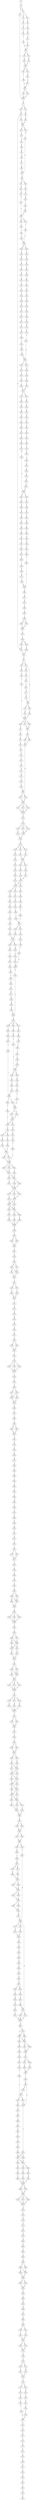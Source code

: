 strict digraph  {
	S0 -> S1 [ label = G ];
	S1 -> S2 [ label = A ];
	S1 -> S3 [ label = Q ];
	S2 -> S4 [ label = K ];
	S3 -> S5 [ label = E ];
	S3 -> S6 [ label = S ];
	S4 -> S7 [ label = K ];
	S5 -> S8 [ label = E ];
	S6 -> S9 [ label = G ];
	S7 -> S10 [ label = V ];
	S7 -> S11 [ label = A ];
	S8 -> S12 [ label = T ];
	S9 -> S13 [ label = L ];
	S10 -> S14 [ label = R ];
	S11 -> S15 [ label = K ];
	S12 -> S16 [ label = C ];
	S13 -> S17 [ label = E ];
	S14 -> S18 [ label = R ];
	S14 -> S19 [ label = I ];
	S15 -> S20 [ label = R ];
	S16 -> S21 [ label = S ];
	S17 -> S22 [ label = S ];
	S18 -> S23 [ label = V ];
	S19 -> S24 [ label = D ];
	S20 -> S24 [ label = D ];
	S21 -> S25 [ label = D ];
	S22 -> S26 [ label = R ];
	S23 -> S27 [ label = P ];
	S24 -> S28 [ label = L ];
	S24 -> S29 [ label = P ];
	S25 -> S30 [ label = N ];
	S25 -> S31 [ label = R ];
	S26 -> S25 [ label = D ];
	S27 -> S32 [ label = Q ];
	S27 -> S33 [ label = G ];
	S28 -> S34 [ label = E ];
	S29 -> S35 [ label = G ];
	S30 -> S36 [ label = R ];
	S31 -> S37 [ label = Q ];
	S32 -> S38 [ label = E ];
	S33 -> S39 [ label = D ];
	S33 -> S40 [ label = D ];
	S34 -> S41 [ label = D ];
	S35 -> S42 [ label = E ];
	S36 -> S43 [ label = D ];
	S37 -> S43 [ label = D ];
	S38 -> S44 [ label = G ];
	S39 -> S45 [ label = S ];
	S40 -> S46 [ label = S ];
	S40 -> S47 [ label = A ];
	S41 -> S48 [ label = P ];
	S42 -> S49 [ label = N ];
	S43 -> S50 [ label = R ];
	S43 -> S51 [ label = G ];
	S44 -> S52 [ label = A ];
	S45 -> S53 [ label = Q ];
	S46 -> S54 [ label = S ];
	S47 -> S55 [ label = N ];
	S48 -> S56 [ label = K ];
	S49 -> S57 [ label = A ];
	S49 -> S58 [ label = C ];
	S50 -> S59 [ label = L ];
	S51 -> S60 [ label = G ];
	S52 -> S61 [ label = G ];
	S53 -> S62 [ label = P ];
	S54 -> S61 [ label = G ];
	S55 -> S61 [ label = G ];
	S56 -> S63 [ label = A ];
	S57 -> S64 [ label = N ];
	S58 -> S65 [ label = T ];
	S59 -> S66 [ label = E ];
	S60 -> S67 [ label = M ];
	S61 -> S68 [ label = D ];
	S61 -> S69 [ label = R ];
	S61 -> S70 [ label = S ];
	S62 -> S71 [ label = A ];
	S63 -> S72 [ label = L ];
	S64 -> S73 [ label = Q ];
	S65 -> S74 [ label = G ];
	S66 -> S75 [ label = I ];
	S66 -> S76 [ label = V ];
	S67 -> S66 [ label = E ];
	S68 -> S77 [ label = L ];
	S69 -> S78 [ label = G ];
	S70 -> S78 [ label = G ];
	S71 -> S79 [ label = A ];
	S72 -> S80 [ label = D ];
	S73 -> S81 [ label = N ];
	S74 -> S82 [ label = Q ];
	S75 -> S4 [ label = K ];
	S76 -> S4 [ label = K ];
	S77 -> S83 [ label = P ];
	S78 -> S84 [ label = I ];
	S79 -> S40 [ label = D ];
	S80 -> S42 [ label = E ];
	S81 -> S85 [ label = G ];
	S82 -> S86 [ label = S ];
	S83 -> S87 [ label = E ];
	S84 -> S88 [ label = N ];
	S84 -> S89 [ label = S ];
	S85 -> S90 [ label = S ];
	S85 -> S91 [ label = D ];
	S86 -> S92 [ label = Q ];
	S87 -> S93 [ label = G ];
	S88 -> S94 [ label = I ];
	S89 -> S94 [ label = I ];
	S90 -> S95 [ label = L ];
	S91 -> S96 [ label = V ];
	S92 -> S85 [ label = G ];
	S93 -> S97 [ label = T ];
	S94 -> S98 [ label = E ];
	S95 -> S99 [ label = V ];
	S96 -> S100 [ label = C ];
	S97 -> S101 [ label = S ];
	S98 -> S102 [ label = G ];
	S98 -> S103 [ label = A ];
	S99 -> S104 [ label = T ];
	S100 -> S105 [ label = H ];
	S100 -> S106 [ label = P ];
	S101 -> S107 [ label = E ];
	S102 -> S108 [ label = F ];
	S103 -> S108 [ label = F ];
	S104 -> S100 [ label = C ];
	S105 -> S109 [ label = A ];
	S106 -> S110 [ label = P ];
	S107 -> S111 [ label = G ];
	S108 -> S112 [ label = G ];
	S108 -> S113 [ label = T ];
	S108 -> S114 [ label = N ];
	S109 -> S115 [ label = Q ];
	S110 -> S116 [ label = E ];
	S111 -> S117 [ label = M ];
	S112 -> S118 [ label = Q ];
	S113 -> S118 [ label = Q ];
	S114 -> S118 [ label = Q ];
	S115 -> S119 [ label = S ];
	S116 -> S120 [ label = P ];
	S117 -> S121 [ label = A ];
	S118 -> S122 [ label = E ];
	S119 -> S123 [ label = C ];
	S120 -> S124 [ label = H ];
	S121 -> S125 [ label = G ];
	S122 -> S126 [ label = L ];
	S123 -> S127 [ label = P ];
	S124 -> S128 [ label = R ];
	S125 -> S129 [ label = L ];
	S126 -> S130 [ label = R ];
	S126 -> S131 [ label = N ];
	S126 -> S132 [ label = T ];
	S127 -> S133 [ label = A ];
	S128 -> S134 [ label = L ];
	S129 -> S98 [ label = E ];
	S130 -> S135 [ label = D ];
	S131 -> S136 [ label = E ];
	S132 -> S136 [ label = E ];
	S133 -> S137 [ label = G ];
	S134 -> S138 [ label = Y ];
	S135 -> S139 [ label = L ];
	S136 -> S139 [ label = L ];
	S137 -> S140 [ label = A ];
	S138 -> S141 [ label = Q ];
	S139 -> S142 [ label = E ];
	S140 -> S143 [ label = Q ];
	S141 -> S144 [ label = G ];
	S142 -> S145 [ label = M ];
	S142 -> S146 [ label = D ];
	S142 -> S147 [ label = E ];
	S143 -> S148 [ label = A ];
	S144 -> S149 [ label = Q ];
	S145 -> S150 [ label = A ];
	S146 -> S151 [ label = R ];
	S147 -> S152 [ label = T ];
	S148 -> S153 [ label = R ];
	S149 -> S154 [ label = G ];
	S150 -> S155 [ label = L ];
	S151 -> S156 [ label = V ];
	S152 -> S156 [ label = V ];
	S153 -> S157 [ label = F ];
	S154 -> S158 [ label = P ];
	S155 -> S159 [ label = S ];
	S156 -> S160 [ label = K ];
	S156 -> S161 [ label = R ];
	S157 -> S162 [ label = S ];
	S158 -> S163 [ label = Q ];
	S159 -> S164 [ label = N ];
	S160 -> S165 [ label = D ];
	S161 -> S166 [ label = K ];
	S162 -> S167 [ label = I ];
	S163 -> S168 [ label = G ];
	S164 -> S169 [ label = G ];
	S165 -> S170 [ label = C ];
	S166 -> S171 [ label = R ];
	S167 -> S172 [ label = S ];
	S168 -> S173 [ label = H ];
	S169 -> S174 [ label = G ];
	S170 -> S175 [ label = R ];
	S171 -> S175 [ label = R ];
	S172 -> S176 [ label = E ];
	S173 -> S177 [ label = E ];
	S174 -> S178 [ label = A ];
	S175 -> S179 [ label = R ];
	S175 -> S178 [ label = A ];
	S176 -> S180 [ label = T ];
	S177 -> S181 [ label = E ];
	S178 -> S182 [ label = G ];
	S178 -> S183 [ label = S ];
	S179 -> S184 [ label = A ];
	S180 -> S185 [ label = N ];
	S181 -> S186 [ label = R ];
	S182 -> S187 [ label = S ];
	S183 -> S188 [ label = R ];
	S184 -> S189 [ label = A ];
	S185 -> S190 [ label = H ];
	S186 -> S191 [ label = A ];
	S186 -> S192 [ label = T ];
	S187 -> S193 [ label = E ];
	S188 -> S194 [ label = A ];
	S189 -> S195 [ label = S ];
	S190 -> S196 [ label = S ];
	S191 -> S197 [ label = P ];
	S192 -> S198 [ label = Q ];
	S193 -> S199 [ label = P ];
	S194 -> S200 [ label = V ];
	S195 -> S201 [ label = Q ];
	S196 -> S186 [ label = R ];
	S197 -> S202 [ label = C ];
	S198 -> S203 [ label = A ];
	S199 -> S204 [ label = P ];
	S200 -> S205 [ label = E ];
	S201 -> S206 [ label = Q ];
	S202 -> S207 [ label = V ];
	S203 -> S208 [ label = L ];
	S204 -> S209 [ label = L ];
	S205 -> S210 [ label = E ];
	S206 -> S211 [ label = E ];
	S207 -> S212 [ label = I ];
	S208 -> S213 [ label = S ];
	S209 -> S211 [ label = E ];
	S210 -> S214 [ label = P ];
	S211 -> S215 [ label = P ];
	S211 -> S216 [ label = E ];
	S212 -> S217 [ label = Q ];
	S213 -> S217 [ label = Q ];
	S214 -> S218 [ label = G ];
	S215 -> S219 [ label = P ];
	S216 -> S220 [ label = A ];
	S217 -> S221 [ label = I ];
	S217 -> S222 [ label = G ];
	S218 -> S223 [ label = S ];
	S219 -> S224 [ label = L ];
	S220 -> S225 [ label = A ];
	S221 -> S226 [ label = P ];
	S222 -> S227 [ label = S ];
	S223 -> S225 [ label = A ];
	S224 -> S228 [ label = P ];
	S225 -> S229 [ label = G ];
	S225 -> S230 [ label = K ];
	S226 -> S231 [ label = S ];
	S227 -> S232 [ label = Q ];
	S228 -> S233 [ label = L ];
	S229 -> S234 [ label = R ];
	S230 -> S235 [ label = D ];
	S231 -> S236 [ label = S ];
	S232 -> S237 [ label = P ];
	S233 -> S238 [ label = E ];
	S234 -> S239 [ label = R ];
	S235 -> S240 [ label = C ];
	S236 -> S241 [ label = Q ];
	S237 -> S242 [ label = H ];
	S238 -> S243 [ label = E ];
	S239 -> S244 [ label = W ];
	S240 -> S245 [ label = A ];
	S241 -> S246 [ label = I ];
	S242 -> S247 [ label = G ];
	S243 -> S248 [ label = E ];
	S244 -> S238 [ label = E ];
	S245 -> S249 [ label = L ];
	S246 -> S250 [ label = M ];
	S247 -> S251 [ label = Q ];
	S248 -> S252 [ label = E ];
	S249 -> S253 [ label = N ];
	S250 -> S254 [ label = S ];
	S251 -> S255 [ label = A ];
	S252 -> S256 [ label = A ];
	S252 -> S257 [ label = E ];
	S252 -> S258 [ label = R ];
	S253 -> S259 [ label = S ];
	S254 -> S260 [ label = S ];
	S255 -> S261 [ label = T ];
	S256 -> S262 [ label = Y ];
	S257 -> S263 [ label = Q ];
	S258 -> S264 [ label = A ];
	S259 -> S265 [ label = S ];
	S260 -> S266 [ label = S ];
	S261 -> S267 [ label = L ];
	S262 -> S268 [ label = A ];
	S263 -> S269 [ label = P ];
	S264 -> S270 [ label = P ];
	S265 -> S271 [ label = A ];
	S266 -> S272 [ label = K ];
	S267 -> S273 [ label = G ];
	S268 -> S274 [ label = S ];
	S269 -> S275 [ label = P ];
	S270 -> S276 [ label = S ];
	S271 -> S277 [ label = H ];
	S272 -> S278 [ label = M ];
	S273 -> S279 [ label = M ];
	S274 -> S280 [ label = F ];
	S275 -> S281 [ label = S ];
	S276 -> S282 [ label = P ];
	S277 -> S283 [ label = K ];
	S278 -> S284 [ label = E ];
	S279 -> S285 [ label = Q ];
	S280 -> S286 [ label = T ];
	S281 -> S287 [ label = S ];
	S282 -> S288 [ label = E ];
	S282 -> S289 [ label = D ];
	S283 -> S290 [ label = N ];
	S284 -> S291 [ label = G ];
	S284 -> S292 [ label = S ];
	S285 -> S293 [ label = A ];
	S286 -> S294 [ label = C ];
	S286 -> S295 [ label = T ];
	S287 -> S296 [ label = T ];
	S288 -> S297 [ label = V ];
	S289 -> S298 [ label = G ];
	S290 -> S299 [ label = D ];
	S291 -> S300 [ label = L ];
	S292 -> S301 [ label = L ];
	S293 -> S302 [ label = G ];
	S294 -> S303 [ label = P ];
	S295 -> S304 [ label = D ];
	S296 -> S305 [ label = T ];
	S297 -> S306 [ label = K ];
	S298 -> S307 [ label = D ];
	S299 -> S248 [ label = E ];
	S300 -> S308 [ label = N ];
	S301 -> S309 [ label = P ];
	S302 -> S310 [ label = E ];
	S303 -> S311 [ label = P ];
	S304 -> S312 [ label = M ];
	S304 -> S313 [ label = P ];
	S305 -> S282 [ label = P ];
	S306 -> S314 [ label = L ];
	S307 -> S315 [ label = L ];
	S308 -> S316 [ label = S ];
	S309 -> S317 [ label = G ];
	S310 -> S318 [ label = G ];
	S311 -> S319 [ label = E ];
	S312 -> S320 [ label = K ];
	S313 -> S320 [ label = K ];
	S314 -> S286 [ label = T ];
	S315 -> S321 [ label = A ];
	S316 -> S322 [ label = H ];
	S317 -> S323 [ label = E ];
	S318 -> S324 [ label = Q ];
	S319 -> S325 [ label = P ];
	S319 -> S326 [ label = S ];
	S320 -> S327 [ label = G ];
	S320 -> S311 [ label = P ];
	S321 -> S304 [ label = D ];
	S322 -> S328 [ label = S ];
	S323 -> S329 [ label = Q ];
	S324 -> S284 [ label = E ];
	S325 -> S330 [ label = P ];
	S326 -> S331 [ label = T ];
	S327 -> S332 [ label = G ];
	S328 -> S333 [ label = T ];
	S329 -> S334 [ label = T ];
	S330 -> S335 [ label = C ];
	S331 -> S336 [ label = G ];
	S332 -> S337 [ label = A ];
	S333 -> S338 [ label = S ];
	S334 -> S339 [ label = V ];
	S335 -> S340 [ label = P ];
	S336 -> S340 [ label = P ];
	S337 -> S341 [ label = D ];
	S338 -> S342 [ label = A ];
	S339 -> S343 [ label = A ];
	S340 -> S344 [ label = F ];
	S340 -> S345 [ label = A ];
	S341 -> S346 [ label = L ];
	S342 -> S347 [ label = D ];
	S343 -> S348 [ label = R ];
	S344 -> S349 [ label = L ];
	S345 -> S349 [ label = L ];
	S346 -> S349 [ label = L ];
	S347 -> S350 [ label = I ];
	S348 -> S351 [ label = Q ];
	S349 -> S352 [ label = N ];
	S349 -> S353 [ label = S ];
	S349 -> S354 [ label = C ];
	S350 -> S355 [ label = E ];
	S351 -> S356 [ label = S ];
	S352 -> S357 [ label = S ];
	S353 -> S357 [ label = S ];
	S354 -> S358 [ label = T ];
	S355 -> S359 [ label = D ];
	S356 -> S360 [ label = L ];
	S357 -> S361 [ label = P ];
	S357 -> S362 [ label = S ];
	S358 -> S361 [ label = P ];
	S359 -> S363 [ label = S ];
	S360 -> S364 [ label = E ];
	S361 -> S365 [ label = L ];
	S361 -> S366 [ label = T ];
	S362 -> S367 [ label = A ];
	S363 -> S368 [ label = K ];
	S364 -> S369 [ label = S ];
	S365 -> S370 [ label = R ];
	S366 -> S370 [ label = R ];
	S367 -> S370 [ label = R ];
	S368 -> S371 [ label = Q ];
	S369 -> S372 [ label = V ];
	S370 -> S373 [ label = T ];
	S370 -> S374 [ label = L ];
	S370 -> S375 [ label = A ];
	S371 -> S376 [ label = T ];
	S372 -> S377 [ label = E ];
	S373 -> S378 [ label = L ];
	S374 -> S379 [ label = P ];
	S375 -> S379 [ label = P ];
	S376 -> S364 [ label = E ];
	S377 -> S380 [ label = S ];
	S378 -> S381 [ label = N ];
	S379 -> S381 [ label = N ];
	S379 -> S382 [ label = G ];
	S380 -> S383 [ label = L ];
	S381 -> S384 [ label = P ];
	S381 -> S385 [ label = Q ];
	S382 -> S385 [ label = Q ];
	S383 -> S386 [ label = I ];
	S384 -> S387 [ label = L ];
	S385 -> S388 [ label = T ];
	S385 -> S389 [ label = P ];
	S386 -> S390 [ label = Q ];
	S386 -> S391 [ label = E ];
	S387 -> S392 [ label = P ];
	S388 -> S393 [ label = A ];
	S389 -> S394 [ label = V ];
	S390 -> S395 [ label = E ];
	S391 -> S395 [ label = E ];
	S392 -> S396 [ label = S ];
	S393 -> S396 [ label = S ];
	S394 -> S396 [ label = S ];
	S395 -> S397 [ label = L ];
	S396 -> S398 [ label = Q ];
	S397 -> S399 [ label = L ];
	S398 -> S400 [ label = P ];
	S399 -> S401 [ label = E ];
	S399 -> S402 [ label = D ];
	S400 -> S403 [ label = F ];
	S400 -> S404 [ label = Y ];
	S401 -> S405 [ label = E ];
	S402 -> S18 [ label = R ];
	S403 -> S406 [ label = T ];
	S404 -> S406 [ label = T ];
	S405 -> S23 [ label = V ];
	S406 -> S407 [ label = G ];
	S407 -> S408 [ label = P ];
	S408 -> S409 [ label = F ];
	S409 -> S410 [ label = M ];
	S409 -> S411 [ label = V ];
	S410 -> S412 [ label = A ];
	S410 -> S413 [ label = V ];
	S411 -> S412 [ label = A ];
	S412 -> S414 [ label = V ];
	S413 -> S414 [ label = V ];
	S414 -> S415 [ label = L ];
	S415 -> S416 [ label = F ];
	S415 -> S417 [ label = L ];
	S416 -> S418 [ label = A ];
	S417 -> S419 [ label = T ];
	S418 -> S420 [ label = K ];
	S419 -> S420 [ label = K ];
	S420 -> S421 [ label = L ];
	S421 -> S422 [ label = E ];
	S422 -> S423 [ label = N ];
	S423 -> S424 [ label = M ];
	S424 -> S425 [ label = L ];
	S425 -> S426 [ label = Q ];
	S426 -> S427 [ label = N ];
	S427 -> S428 [ label = S ];
	S428 -> S429 [ label = V ];
	S428 -> S430 [ label = L ];
	S429 -> S431 [ label = Y ];
	S430 -> S431 [ label = Y ];
	S431 -> S432 [ label = V ];
	S432 -> S433 [ label = N ];
	S433 -> S434 [ label = F ];
	S433 -> S435 [ label = I ];
	S433 -> S436 [ label = V ];
	S434 -> S437 [ label = L ];
	S435 -> S437 [ label = L ];
	S436 -> S437 [ label = L ];
	S437 -> S438 [ label = L ];
	S438 -> S439 [ label = T ];
	S439 -> S440 [ label = G ];
	S440 -> S441 [ label = L ];
	S440 -> S442 [ label = I ];
	S441 -> S443 [ label = V ];
	S442 -> S443 [ label = V ];
	S442 -> S444 [ label = L ];
	S443 -> S445 [ label = A ];
	S444 -> S445 [ label = A ];
	S445 -> S446 [ label = Q ];
	S446 -> S447 [ label = L ];
	S447 -> S448 [ label = A ];
	S448 -> S449 [ label = C ];
	S449 -> S450 [ label = H ];
	S449 -> S451 [ label = Y ];
	S450 -> S452 [ label = P ];
	S451 -> S452 [ label = P ];
	S452 -> S453 [ label = Q ];
	S453 -> S454 [ label = P ];
	S454 -> S455 [ label = L ];
	S455 -> S456 [ label = L ];
	S456 -> S457 [ label = R ];
	S457 -> S458 [ label = S ];
	S458 -> S459 [ label = F ];
	S459 -> S460 [ label = L ];
	S460 -> S461 [ label = L ];
	S461 -> S462 [ label = N ];
	S462 -> S463 [ label = T ];
	S463 -> S464 [ label = N ];
	S464 -> S465 [ label = M ];
	S465 -> S466 [ label = V ];
	S466 -> S467 [ label = F ];
	S467 -> S468 [ label = Q ];
	S468 -> S469 [ label = P ];
	S469 -> S470 [ label = S ];
	S470 -> S471 [ label = V ];
	S471 -> S472 [ label = K ];
	S472 -> S473 [ label = S ];
	S473 -> S474 [ label = L ];
	S474 -> S475 [ label = L ];
	S474 -> S476 [ label = I ];
	S475 -> S477 [ label = Q ];
	S476 -> S477 [ label = Q ];
	S477 -> S478 [ label = V ];
	S478 -> S479 [ label = L ];
	S479 -> S480 [ label = G ];
	S480 -> S481 [ label = S ];
	S481 -> S482 [ label = V ];
	S482 -> S483 [ label = K ];
	S483 -> S484 [ label = N ];
	S483 -> S485 [ label = Y ];
	S484 -> S486 [ label = K ];
	S484 -> S487 [ label = R ];
	S485 -> S487 [ label = R ];
	S486 -> S488 [ label = I ];
	S487 -> S488 [ label = I ];
	S488 -> S489 [ label = E ];
	S489 -> S490 [ label = S ];
	S489 -> S491 [ label = V ];
	S489 -> S492 [ label = A ];
	S490 -> S493 [ label = F ];
	S491 -> S493 [ label = F ];
	S492 -> S493 [ label = F ];
	S493 -> S494 [ label = A ];
	S494 -> S495 [ label = A ];
	S495 -> S496 [ label = S ];
	S495 -> S497 [ label = T ];
	S496 -> S498 [ label = Q ];
	S496 -> S499 [ label = H ];
	S497 -> S498 [ label = Q ];
	S498 -> S500 [ label = E ];
	S498 -> S501 [ label = D ];
	S499 -> S500 [ label = E ];
	S500 -> S502 [ label = D ];
	S501 -> S503 [ label = N ];
	S502 -> S504 [ label = F ];
	S503 -> S504 [ label = F ];
	S504 -> S505 [ label = P ];
	S505 -> S506 [ label = A ];
	S505 -> S507 [ label = V ];
	S506 -> S508 [ label = L ];
	S506 -> S509 [ label = M ];
	S507 -> S509 [ label = M ];
	S508 -> S510 [ label = L ];
	S509 -> S510 [ label = L ];
	S510 -> S511 [ label = S ];
	S510 -> S512 [ label = R ];
	S510 -> S513 [ label = H ];
	S511 -> S514 [ label = K ];
	S512 -> S514 [ label = K ];
	S513 -> S514 [ label = K ];
	S514 -> S515 [ label = A ];
	S515 -> S516 [ label = K ];
	S515 -> S517 [ label = Q ];
	S515 -> S518 [ label = R ];
	S516 -> S519 [ label = K ];
	S517 -> S520 [ label = Q ];
	S518 -> S521 [ label = R ];
	S519 -> S522 [ label = Y ];
	S520 -> S522 [ label = Y ];
	S521 -> S522 [ label = Y ];
	S522 -> S523 [ label = L ];
	S523 -> S524 [ label = I ];
	S523 -> S525 [ label = V ];
	S524 -> S526 [ label = A ];
	S525 -> S526 [ label = A ];
	S526 -> S527 [ label = R ];
	S527 -> S528 [ label = G ];
	S528 -> S529 [ label = K ];
	S529 -> S530 [ label = L ];
	S529 -> S531 [ label = V ];
	S530 -> S532 [ label = D ];
	S531 -> S532 [ label = D ];
	S532 -> S533 [ label = W ];
	S532 -> S534 [ label = C ];
	S533 -> S535 [ label = A ];
	S534 -> S536 [ label = S ];
	S535 -> S537 [ label = E ];
	S535 -> S538 [ label = D ];
	S536 -> S538 [ label = D ];
	S537 -> S539 [ label = G ];
	S538 -> S539 [ label = G ];
	S538 -> S540 [ label = S ];
	S539 -> S541 [ label = P ];
	S539 -> S542 [ label = A ];
	S540 -> S541 [ label = P ];
	S541 -> S543 [ label = A ];
	S541 -> S544 [ label = V ];
	S542 -> S544 [ label = V ];
	S543 -> S545 [ label = A ];
	S544 -> S546 [ label = G ];
	S544 -> S545 [ label = A ];
	S545 -> S547 [ label = G ];
	S545 -> S548 [ label = V ];
	S546 -> S548 [ label = V ];
	S547 -> S549 [ label = P ];
	S548 -> S550 [ label = A ];
	S548 -> S549 [ label = P ];
	S549 -> S551 [ label = A ];
	S549 -> S552 [ label = N ];
	S550 -> S553 [ label = P ];
	S551 -> S554 [ label = P ];
	S552 -> S555 [ label = L ];
	S553 -> S555 [ label = L ];
	S554 -> S556 [ label = R ];
	S555 -> S556 [ label = R ];
	S556 -> S557 [ label = R ];
	S557 -> S558 [ label = S ];
	S557 -> S559 [ label = A ];
	S558 -> S560 [ label = D ];
	S559 -> S560 [ label = D ];
	S560 -> S561 [ label = S ];
	S560 -> S562 [ label = T ];
	S561 -> S563 [ label = L ];
	S562 -> S563 [ label = L ];
	S563 -> S564 [ label = V ];
	S563 -> S565 [ label = G ];
	S564 -> S566 [ label = K ];
	S565 -> S567 [ label = K ];
	S566 -> S568 [ label = S ];
	S567 -> S569 [ label = H ];
	S568 -> S570 [ label = R ];
	S569 -> S571 [ label = A ];
	S569 -> S572 [ label = H ];
	S569 -> S573 [ label = T ];
	S570 -> S574 [ label = R ];
	S570 -> S575 [ label = K ];
	S571 -> S576 [ label = H ];
	S572 -> S577 [ label = M ];
	S572 -> S578 [ label = V ];
	S573 -> S579 [ label = N ];
	S574 -> S580 [ label = P ];
	S575 -> S581 [ label = T ];
	S576 -> S582 [ label = S ];
	S577 -> S583 [ label = R ];
	S578 -> S583 [ label = R ];
	S579 -> S582 [ label = S ];
	S580 -> S584 [ label = S ];
	S581 -> S584 [ label = S ];
	S582 -> S585 [ label = P ];
	S583 -> S586 [ label = D ];
	S584 -> S587 [ label = L ];
	S584 -> S588 [ label = I ];
	S585 -> S589 [ label = T ];
	S586 -> S590 [ label = S ];
	S586 -> S591 [ label = G ];
	S587 -> S592 [ label = G ];
	S588 -> S592 [ label = G ];
	S589 -> S593 [ label = R ];
	S590 -> S594 [ label = T ];
	S590 -> S595 [ label = Q ];
	S591 -> S590 [ label = S ];
	S591 -> S596 [ label = G ];
	S592 -> S597 [ label = E ];
	S592 -> S598 [ label = D ];
	S593 -> S599 [ label = A ];
	S594 -> S600 [ label = G ];
	S595 -> S601 [ label = S ];
	S595 -> S602 [ label = V ];
	S596 -> S595 [ label = Q ];
	S597 -> S603 [ label = L ];
	S598 -> S603 [ label = L ];
	S599 -> S604 [ label = R ];
	S600 -> S605 [ label = L ];
	S601 -> S606 [ label = L ];
	S602 -> S606 [ label = L ];
	S603 -> S607 [ label = L ];
	S603 -> S608 [ label = I ];
	S604 -> S609 [ label = Q ];
	S605 -> S610 [ label = G ];
	S606 -> S611 [ label = H ];
	S607 -> S612 [ label = L ];
	S608 -> S612 [ label = L ];
	S609 -> S613 [ label = A ];
	S610 -> S614 [ label = L ];
	S611 -> S615 [ label = N ];
	S611 -> S616 [ label = S ];
	S612 -> S617 [ label = R ];
	S613 -> S618 [ label = A ];
	S614 -> S619 [ label = G ];
	S615 -> S620 [ label = T ];
	S616 -> S621 [ label = A ];
	S617 -> S569 [ label = H ];
	S618 -> S622 [ label = Q ];
	S619 -> S623 [ label = G ];
	S620 -> S624 [ label = L ];
	S621 -> S624 [ label = L ];
	S622 -> S625 [ label = L ];
	S622 -> S626 [ label = M ];
	S623 -> S627 [ label = G ];
	S624 -> S628 [ label = F ];
	S625 -> S629 [ label = V ];
	S626 -> S630 [ label = A ];
	S627 -> S631 [ label = S ];
	S627 -> S632 [ label = A ];
	S628 -> S633 [ label = R ];
	S629 -> S634 [ label = H ];
	S630 -> S635 [ label = F ];
	S631 -> S636 [ label = P ];
	S632 -> S637 [ label = G ];
	S633 -> S638 [ label = A ];
	S633 -> S637 [ label = G ];
	S634 -> S639 [ label = Q ];
	S635 -> S640 [ label = A ];
	S636 -> S641 [ label = G ];
	S637 -> S642 [ label = S ];
	S638 -> S627 [ label = G ];
	S639 -> S643 [ label = P ];
	S640 -> S572 [ label = H ];
	S641 -> S644 [ label = A ];
	S642 -> S645 [ label = R ];
	S642 -> S646 [ label = T ];
	S643 -> S647 [ label = G ];
	S644 -> S648 [ label = S ];
	S645 -> S649 [ label = G ];
	S645 -> S650 [ label = A ];
	S646 -> S650 [ label = A ];
	S647 -> S583 [ label = R ];
	S648 -> S651 [ label = T ];
	S649 -> S652 [ label = G ];
	S650 -> S653 [ label = T ];
	S650 -> S654 [ label = S ];
	S651 -> S655 [ label = P ];
	S652 -> S656 [ label = A ];
	S653 -> S657 [ label = G ];
	S654 -> S658 [ label = S ];
	S655 -> S659 [ label = V ];
	S656 -> S660 [ label = T ];
	S657 -> S661 [ label = Q ];
	S658 -> S662 [ label = V ];
	S659 -> S663 [ label = L ];
	S660 -> S664 [ label = E ];
	S661 -> S664 [ label = E ];
	S662 -> S664 [ label = E ];
	S663 -> S665 [ label = P ];
	S664 -> S666 [ label = R ];
	S664 -> S667 [ label = K ];
	S665 -> S668 [ label = P ];
	S666 -> S669 [ label = Q ];
	S667 -> S669 [ label = Q ];
	S668 -> S645 [ label = R ];
	S669 -> S670 [ label = G ];
	S669 -> S671 [ label = A ];
	S669 -> S672 [ label = T ];
	S670 -> S673 [ label = E ];
	S671 -> S673 [ label = E ];
	S672 -> S673 [ label = E ];
	S673 -> S674 [ label = A ];
	S674 -> S675 [ label = L ];
	S675 -> S676 [ label = R ];
	S676 -> S677 [ label = V ];
	S677 -> S678 [ label = K ];
	S678 -> S679 [ label = N ];
	S679 -> S680 [ label = A ];
	S680 -> S681 [ label = V ];
	S681 -> S682 [ label = Y ];
	S682 -> S683 [ label = C ];
	S683 -> S684 [ label = A ];
	S684 -> S685 [ label = V ];
	S684 -> S686 [ label = I ];
	S685 -> S687 [ label = I ];
	S685 -> S688 [ label = V ];
	S686 -> S687 [ label = I ];
	S687 -> S689 [ label = F ];
	S688 -> S689 [ label = F ];
	S689 -> S690 [ label = P ];
	S689 -> S691 [ label = C ];
	S690 -> S692 [ label = E ];
	S691 -> S692 [ label = E ];
	S692 -> S693 [ label = F ];
	S693 -> S694 [ label = L ];
	S694 -> S695 [ label = K ];
	S695 -> S696 [ label = E ];
	S696 -> S697 [ label = L ];
	S697 -> S698 [ label = A ];
	S698 -> S699 [ label = A ];
	S699 -> S700 [ label = I ];
	S699 -> S701 [ label = L ];
	S700 -> S702 [ label = S ];
	S701 -> S703 [ label = A ];
	S702 -> S704 [ label = Q ];
	S703 -> S704 [ label = Q ];
	S704 -> S705 [ label = A ];
	S704 -> S706 [ label = E ];
	S705 -> S707 [ label = H ];
	S706 -> S707 [ label = H ];
	S707 -> S708 [ label = A ];
	S708 -> S709 [ label = V ];
	S709 -> S710 [ label = T ];
	S709 -> S712 [ label = A ];
	S710 -> S713 [ label = S ];
	S712 -> S714 [ label = M ];
	S713 -> S715 [ label = P ];
	S714 -> S715 [ label = P ];
	S715 -> S716 [ label = F ];
	S716 -> S717 [ label = L ];
	S716 -> S718 [ label = P ];
	S717 -> S719 [ label = L ];
	S718 -> S720 [ label = R ];
	S719 -> S721 [ label = D ];
	S720 -> S722 [ label = S ];
	S721 -> S723 [ label = T ];
	S722 -> S724 [ label = Q ];
	S723 -> S725 [ label = S ];
	S724 -> S726 [ label = G ];
	S725 -> S727 [ label = E ];
	S726 -> S728 [ label = T ];
	S727 -> S729 [ label = E ];
	S728 -> S727 [ label = E ];
	S729 -> S730 [ label = G ];
	S730 -> S731 [ label = N ];
	S731 -> S732 [ label = V ];
	S732 -> S733 [ label = P ];
	S733 -> S734 [ label = P ];
	S734 -> S735 [ label = V ];
	S735 -> S736 [ label = S ];
	S736 -> S737 [ label = G ];
	S737 -> S738 [ label = F ];
	S738 -> S739 [ label = G ];
	S739 -> S740 [ label = P ];
	S740 -> S741 [ label = L ];
	S741 -> S742 [ label = N ];
	S742 -> S743 [ label = P ];
}
